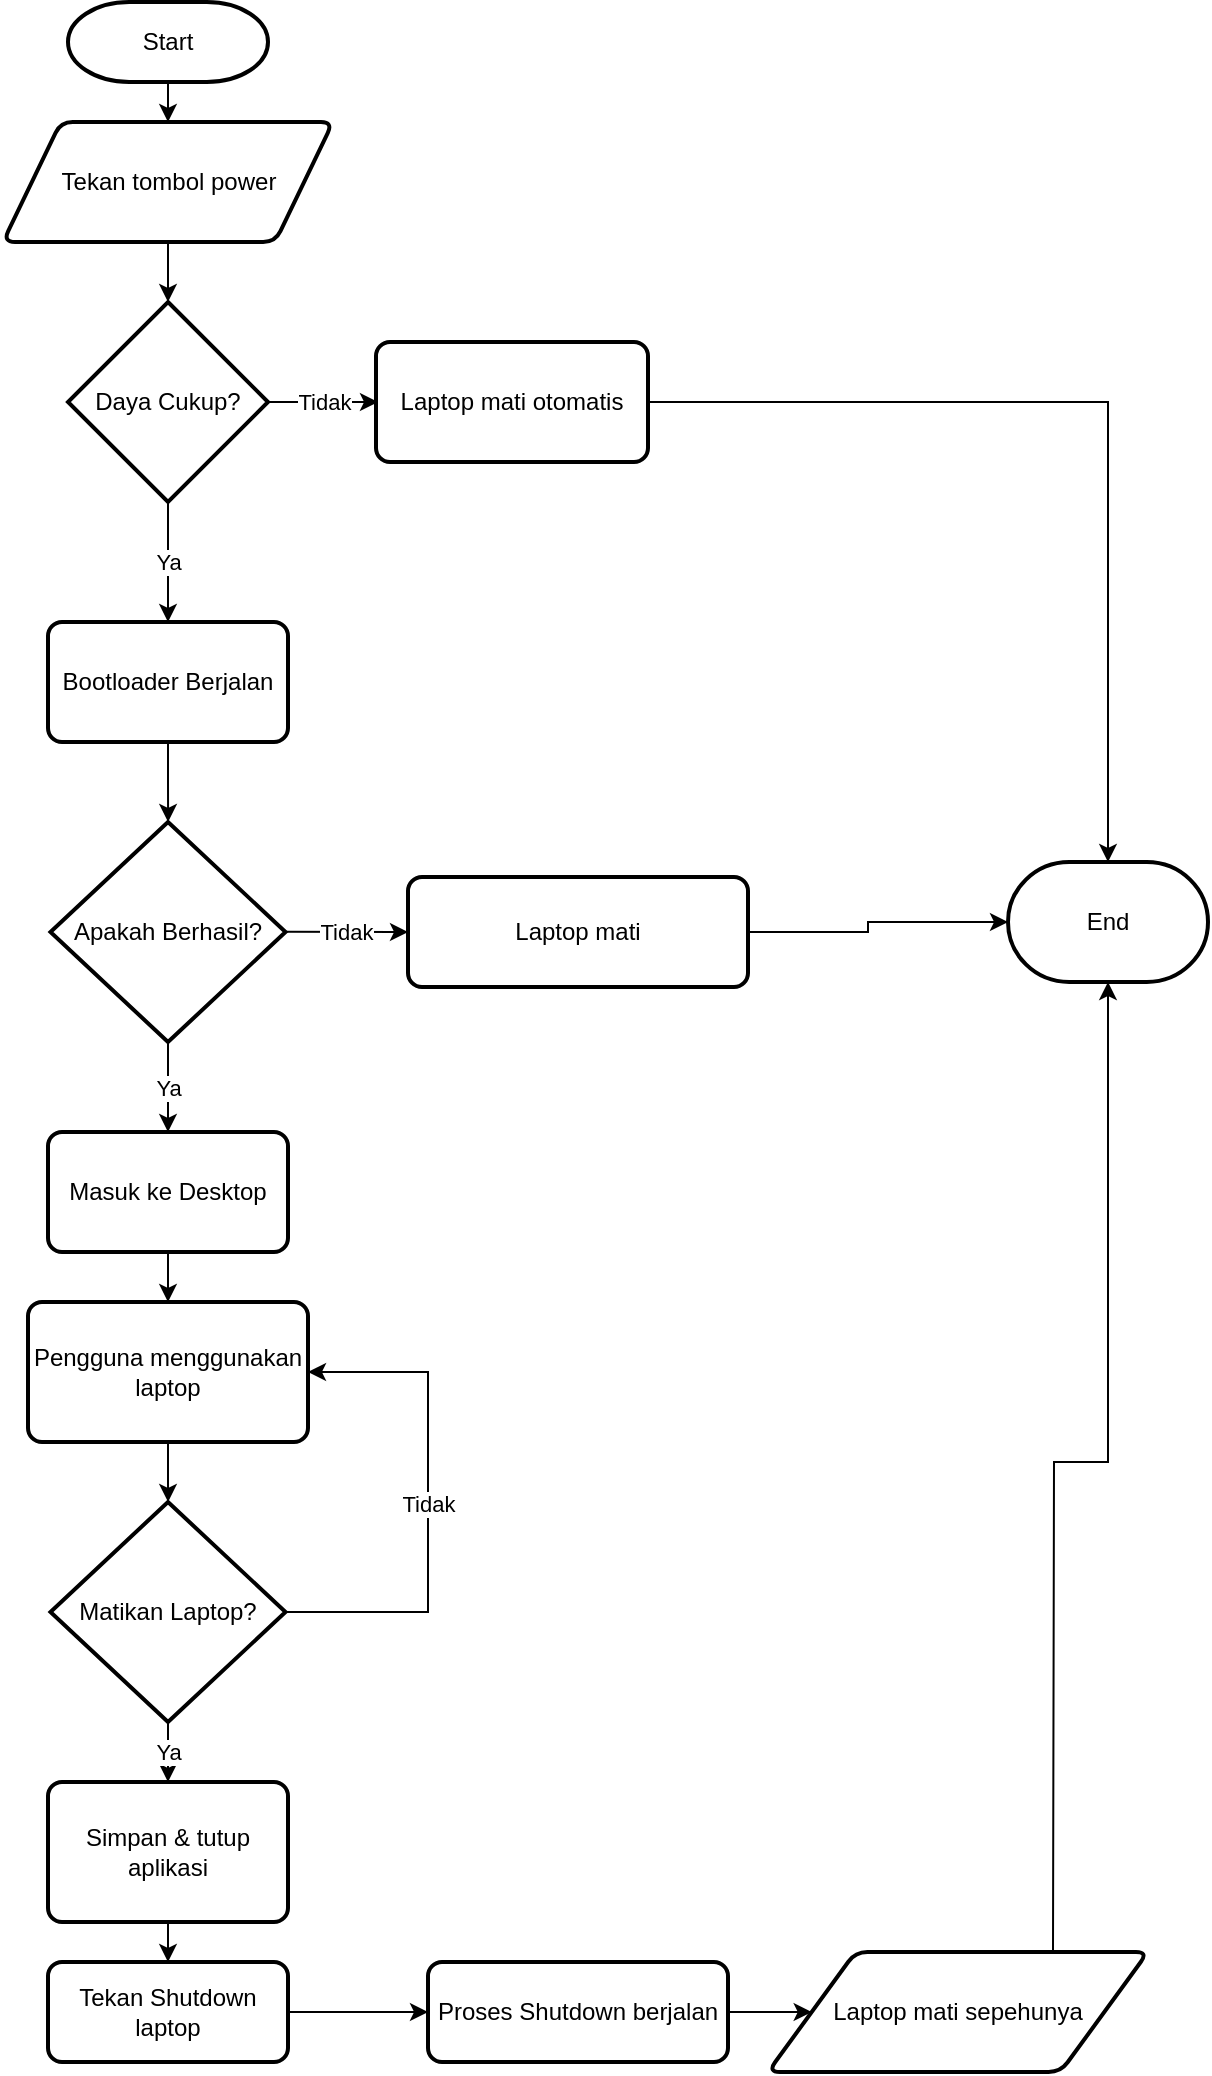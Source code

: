 <mxfile version="26.1.0">
  <diagram id="C5RBs43oDa-KdzZeNtuy" name="Page-1">
    <mxGraphModel dx="1500" dy="933" grid="1" gridSize="10" guides="1" tooltips="1" connect="1" arrows="1" fold="1" page="1" pageScale="1" pageWidth="827" pageHeight="1169" math="0" shadow="0">
      <root>
        <mxCell id="WIyWlLk6GJQsqaUBKTNV-0" />
        <mxCell id="WIyWlLk6GJQsqaUBKTNV-1" parent="WIyWlLk6GJQsqaUBKTNV-0" />
        <mxCell id="TseNVdiT5VvzMBGLSxzD-7" value="" style="edgeStyle=orthogonalEdgeStyle;rounded=0;orthogonalLoop=1;jettySize=auto;html=1;" edge="1" parent="WIyWlLk6GJQsqaUBKTNV-1" source="TseNVdiT5VvzMBGLSxzD-4" target="TseNVdiT5VvzMBGLSxzD-6">
          <mxGeometry relative="1" as="geometry" />
        </mxCell>
        <mxCell id="TseNVdiT5VvzMBGLSxzD-4" value="Start" style="strokeWidth=2;html=1;shape=mxgraph.flowchart.terminator;whiteSpace=wrap;" vertex="1" parent="WIyWlLk6GJQsqaUBKTNV-1">
          <mxGeometry x="200" y="20" width="100" height="40" as="geometry" />
        </mxCell>
        <mxCell id="TseNVdiT5VvzMBGLSxzD-9" value="" style="edgeStyle=orthogonalEdgeStyle;rounded=0;orthogonalLoop=1;jettySize=auto;html=1;" edge="1" parent="WIyWlLk6GJQsqaUBKTNV-1" source="TseNVdiT5VvzMBGLSxzD-6" target="TseNVdiT5VvzMBGLSxzD-8">
          <mxGeometry relative="1" as="geometry" />
        </mxCell>
        <mxCell id="TseNVdiT5VvzMBGLSxzD-6" value="Tekan tombol power" style="shape=parallelogram;html=1;strokeWidth=2;perimeter=parallelogramPerimeter;whiteSpace=wrap;rounded=1;arcSize=12;size=0.175;" vertex="1" parent="WIyWlLk6GJQsqaUBKTNV-1">
          <mxGeometry x="167.5" y="80" width="165" height="60" as="geometry" />
        </mxCell>
        <mxCell id="TseNVdiT5VvzMBGLSxzD-8" value="Daya Cukup?" style="strokeWidth=2;html=1;shape=mxgraph.flowchart.decision;whiteSpace=wrap;" vertex="1" parent="WIyWlLk6GJQsqaUBKTNV-1">
          <mxGeometry x="200" y="170" width="100" height="100" as="geometry" />
        </mxCell>
        <mxCell id="TseNVdiT5VvzMBGLSxzD-30" value="" style="edgeStyle=orthogonalEdgeStyle;rounded=0;orthogonalLoop=1;jettySize=auto;html=1;" edge="1" parent="WIyWlLk6GJQsqaUBKTNV-1" source="TseNVdiT5VvzMBGLSxzD-10" target="TseNVdiT5VvzMBGLSxzD-29">
          <mxGeometry relative="1" as="geometry" />
        </mxCell>
        <mxCell id="TseNVdiT5VvzMBGLSxzD-10" value="Bootloader Berjalan" style="rounded=1;whiteSpace=wrap;html=1;absoluteArcSize=1;arcSize=14;strokeWidth=2;" vertex="1" parent="WIyWlLk6GJQsqaUBKTNV-1">
          <mxGeometry x="190" y="330" width="120" height="60" as="geometry" />
        </mxCell>
        <mxCell id="TseNVdiT5VvzMBGLSxzD-17" value="" style="endArrow=classic;html=1;rounded=0;exitX=0.5;exitY=1;exitDx=0;exitDy=0;exitPerimeter=0;" edge="1" parent="WIyWlLk6GJQsqaUBKTNV-1" source="TseNVdiT5VvzMBGLSxzD-8" target="TseNVdiT5VvzMBGLSxzD-10">
          <mxGeometry relative="1" as="geometry">
            <mxPoint x="210" y="290" as="sourcePoint" />
            <mxPoint x="310" y="290" as="targetPoint" />
          </mxGeometry>
        </mxCell>
        <mxCell id="TseNVdiT5VvzMBGLSxzD-18" value="Ya" style="edgeLabel;resizable=0;html=1;;align=center;verticalAlign=middle;" connectable="0" vertex="1" parent="TseNVdiT5VvzMBGLSxzD-17">
          <mxGeometry relative="1" as="geometry" />
        </mxCell>
        <mxCell id="TseNVdiT5VvzMBGLSxzD-21" value="" style="endArrow=classic;html=1;rounded=0;entryX=0;entryY=0.5;entryDx=0;entryDy=0;exitX=1;exitY=0.5;exitDx=0;exitDy=0;exitPerimeter=0;" edge="1" parent="WIyWlLk6GJQsqaUBKTNV-1" source="TseNVdiT5VvzMBGLSxzD-8">
          <mxGeometry relative="1" as="geometry">
            <mxPoint x="293.5" y="220" as="sourcePoint" />
            <mxPoint x="355" y="220" as="targetPoint" />
          </mxGeometry>
        </mxCell>
        <mxCell id="TseNVdiT5VvzMBGLSxzD-22" value="Tidak" style="edgeLabel;resizable=0;html=1;;align=center;verticalAlign=middle;" connectable="0" vertex="1" parent="TseNVdiT5VvzMBGLSxzD-21">
          <mxGeometry relative="1" as="geometry" />
        </mxCell>
        <mxCell id="TseNVdiT5VvzMBGLSxzD-23" value="Laptop mati otomatis" style="rounded=1;whiteSpace=wrap;html=1;absoluteArcSize=1;arcSize=14;strokeWidth=2;" vertex="1" parent="WIyWlLk6GJQsqaUBKTNV-1">
          <mxGeometry x="354" y="190" width="136" height="60" as="geometry" />
        </mxCell>
        <mxCell id="TseNVdiT5VvzMBGLSxzD-29" value="Apakah Berhasil?" style="strokeWidth=2;html=1;shape=mxgraph.flowchart.decision;whiteSpace=wrap;" vertex="1" parent="WIyWlLk6GJQsqaUBKTNV-1">
          <mxGeometry x="191.25" y="430" width="117.5" height="110" as="geometry" />
        </mxCell>
        <mxCell id="TseNVdiT5VvzMBGLSxzD-31" value="" style="endArrow=classic;html=1;rounded=0;entryX=0.5;entryY=0;entryDx=0;entryDy=0;" edge="1" parent="WIyWlLk6GJQsqaUBKTNV-1" target="TseNVdiT5VvzMBGLSxzD-33">
          <mxGeometry relative="1" as="geometry">
            <mxPoint x="250" y="540" as="sourcePoint" />
            <mxPoint x="250" y="580" as="targetPoint" />
          </mxGeometry>
        </mxCell>
        <mxCell id="TseNVdiT5VvzMBGLSxzD-32" value="Ya" style="edgeLabel;resizable=0;html=1;;align=center;verticalAlign=middle;" connectable="0" vertex="1" parent="TseNVdiT5VvzMBGLSxzD-31">
          <mxGeometry relative="1" as="geometry" />
        </mxCell>
        <mxCell id="TseNVdiT5VvzMBGLSxzD-42" value="" style="edgeStyle=orthogonalEdgeStyle;rounded=0;orthogonalLoop=1;jettySize=auto;html=1;" edge="1" parent="WIyWlLk6GJQsqaUBKTNV-1" source="TseNVdiT5VvzMBGLSxzD-33" target="TseNVdiT5VvzMBGLSxzD-40">
          <mxGeometry relative="1" as="geometry" />
        </mxCell>
        <mxCell id="TseNVdiT5VvzMBGLSxzD-33" value="Masuk ke Desktop" style="rounded=1;whiteSpace=wrap;html=1;absoluteArcSize=1;arcSize=14;strokeWidth=2;" vertex="1" parent="WIyWlLk6GJQsqaUBKTNV-1">
          <mxGeometry x="190" y="585" width="120" height="60" as="geometry" />
        </mxCell>
        <mxCell id="TseNVdiT5VvzMBGLSxzD-36" value="" style="endArrow=classic;html=1;rounded=0;exitX=1;exitY=0.5;exitDx=0;exitDy=0;exitPerimeter=0;entryX=0;entryY=0.5;entryDx=0;entryDy=0;" edge="1" parent="WIyWlLk6GJQsqaUBKTNV-1" target="TseNVdiT5VvzMBGLSxzD-38">
          <mxGeometry relative="1" as="geometry">
            <mxPoint x="308.75" y="484.88" as="sourcePoint" />
            <mxPoint x="360" y="484.88" as="targetPoint" />
          </mxGeometry>
        </mxCell>
        <mxCell id="TseNVdiT5VvzMBGLSxzD-37" value="Tidak" style="edgeLabel;resizable=0;html=1;;align=center;verticalAlign=middle;" connectable="0" vertex="1" parent="TseNVdiT5VvzMBGLSxzD-36">
          <mxGeometry relative="1" as="geometry" />
        </mxCell>
        <mxCell id="TseNVdiT5VvzMBGLSxzD-38" value="Laptop mati" style="rounded=1;whiteSpace=wrap;html=1;absoluteArcSize=1;arcSize=14;strokeWidth=2;" vertex="1" parent="WIyWlLk6GJQsqaUBKTNV-1">
          <mxGeometry x="370" y="457.5" width="170" height="55" as="geometry" />
        </mxCell>
        <mxCell id="TseNVdiT5VvzMBGLSxzD-44" value="" style="edgeStyle=orthogonalEdgeStyle;rounded=0;orthogonalLoop=1;jettySize=auto;html=1;" edge="1" parent="WIyWlLk6GJQsqaUBKTNV-1" source="TseNVdiT5VvzMBGLSxzD-40" target="TseNVdiT5VvzMBGLSxzD-43">
          <mxGeometry relative="1" as="geometry" />
        </mxCell>
        <mxCell id="TseNVdiT5VvzMBGLSxzD-40" value="Pengguna menggunakan laptop" style="rounded=1;whiteSpace=wrap;html=1;absoluteArcSize=1;arcSize=14;strokeWidth=2;" vertex="1" parent="WIyWlLk6GJQsqaUBKTNV-1">
          <mxGeometry x="180" y="670" width="140" height="70" as="geometry" />
        </mxCell>
        <mxCell id="TseNVdiT5VvzMBGLSxzD-43" value="Matikan Laptop?" style="strokeWidth=2;html=1;shape=mxgraph.flowchart.decision;whiteSpace=wrap;" vertex="1" parent="WIyWlLk6GJQsqaUBKTNV-1">
          <mxGeometry x="191.25" y="770" width="117.5" height="110" as="geometry" />
        </mxCell>
        <mxCell id="TseNVdiT5VvzMBGLSxzD-54" value="" style="edgeStyle=orthogonalEdgeStyle;rounded=0;orthogonalLoop=1;jettySize=auto;html=1;" edge="1" parent="WIyWlLk6GJQsqaUBKTNV-1" source="TseNVdiT5VvzMBGLSxzD-45" target="TseNVdiT5VvzMBGLSxzD-53">
          <mxGeometry relative="1" as="geometry" />
        </mxCell>
        <mxCell id="TseNVdiT5VvzMBGLSxzD-45" value="Simpan &amp;amp; tutup aplikasi" style="rounded=1;whiteSpace=wrap;html=1;absoluteArcSize=1;arcSize=14;strokeWidth=2;" vertex="1" parent="WIyWlLk6GJQsqaUBKTNV-1">
          <mxGeometry x="190" y="910" width="120" height="70" as="geometry" />
        </mxCell>
        <mxCell id="TseNVdiT5VvzMBGLSxzD-48" value="" style="endArrow=classic;html=1;rounded=0;entryX=0.5;entryY=0;entryDx=0;entryDy=0;exitX=0.5;exitY=1;exitDx=0;exitDy=0;exitPerimeter=0;" edge="1" parent="WIyWlLk6GJQsqaUBKTNV-1" source="TseNVdiT5VvzMBGLSxzD-43" target="TseNVdiT5VvzMBGLSxzD-45">
          <mxGeometry relative="1" as="geometry">
            <mxPoint x="249.57" y="865" as="sourcePoint" />
            <mxPoint x="249.57" y="910" as="targetPoint" />
          </mxGeometry>
        </mxCell>
        <mxCell id="TseNVdiT5VvzMBGLSxzD-49" value="Ya" style="edgeLabel;resizable=0;html=1;;align=center;verticalAlign=middle;" connectable="0" vertex="1" parent="TseNVdiT5VvzMBGLSxzD-48">
          <mxGeometry relative="1" as="geometry" />
        </mxCell>
        <mxCell id="TseNVdiT5VvzMBGLSxzD-50" value="" style="endArrow=classic;html=1;rounded=0;exitX=1;exitY=0.5;exitDx=0;exitDy=0;exitPerimeter=0;entryX=1;entryY=0.5;entryDx=0;entryDy=0;" edge="1" parent="WIyWlLk6GJQsqaUBKTNV-1" source="TseNVdiT5VvzMBGLSxzD-43" target="TseNVdiT5VvzMBGLSxzD-40">
          <mxGeometry relative="1" as="geometry">
            <mxPoint x="320" y="824.79" as="sourcePoint" />
            <mxPoint x="390" y="825" as="targetPoint" />
            <Array as="points">
              <mxPoint x="380" y="825" />
              <mxPoint x="380" y="740" />
              <mxPoint x="380" y="705" />
            </Array>
          </mxGeometry>
        </mxCell>
        <mxCell id="TseNVdiT5VvzMBGLSxzD-51" value="Tidak" style="edgeLabel;resizable=0;html=1;;align=center;verticalAlign=middle;" connectable="0" vertex="1" parent="TseNVdiT5VvzMBGLSxzD-50">
          <mxGeometry relative="1" as="geometry" />
        </mxCell>
        <mxCell id="TseNVdiT5VvzMBGLSxzD-56" value="" style="edgeStyle=orthogonalEdgeStyle;rounded=0;orthogonalLoop=1;jettySize=auto;html=1;entryX=0;entryY=0.5;entryDx=0;entryDy=0;" edge="1" parent="WIyWlLk6GJQsqaUBKTNV-1" source="TseNVdiT5VvzMBGLSxzD-53" target="TseNVdiT5VvzMBGLSxzD-59">
          <mxGeometry relative="1" as="geometry">
            <mxPoint x="371.85" y="1025" as="targetPoint" />
          </mxGeometry>
        </mxCell>
        <mxCell id="TseNVdiT5VvzMBGLSxzD-53" value="Tekan Shutdown laptop" style="rounded=1;whiteSpace=wrap;html=1;absoluteArcSize=1;arcSize=14;strokeWidth=2;" vertex="1" parent="WIyWlLk6GJQsqaUBKTNV-1">
          <mxGeometry x="190" y="1000" width="120" height="50" as="geometry" />
        </mxCell>
        <mxCell id="TseNVdiT5VvzMBGLSxzD-61" value="" style="edgeStyle=orthogonalEdgeStyle;rounded=0;orthogonalLoop=1;jettySize=auto;html=1;" edge="1" parent="WIyWlLk6GJQsqaUBKTNV-1" source="TseNVdiT5VvzMBGLSxzD-59" target="TseNVdiT5VvzMBGLSxzD-60">
          <mxGeometry relative="1" as="geometry" />
        </mxCell>
        <mxCell id="TseNVdiT5VvzMBGLSxzD-59" value="Proses Shutdown berjalan" style="rounded=1;whiteSpace=wrap;html=1;absoluteArcSize=1;arcSize=14;strokeWidth=2;" vertex="1" parent="WIyWlLk6GJQsqaUBKTNV-1">
          <mxGeometry x="380" y="1000" width="150" height="50" as="geometry" />
        </mxCell>
        <mxCell id="TseNVdiT5VvzMBGLSxzD-60" value="Laptop mati sepehunya" style="shape=parallelogram;html=1;strokeWidth=2;perimeter=parallelogramPerimeter;whiteSpace=wrap;rounded=1;arcSize=12;size=0.23;" vertex="1" parent="WIyWlLk6GJQsqaUBKTNV-1">
          <mxGeometry x="550" y="995" width="190" height="60" as="geometry" />
        </mxCell>
        <mxCell id="TseNVdiT5VvzMBGLSxzD-62" value="End" style="strokeWidth=2;html=1;shape=mxgraph.flowchart.terminator;whiteSpace=wrap;" vertex="1" parent="WIyWlLk6GJQsqaUBKTNV-1">
          <mxGeometry x="670" y="450" width="100" height="60" as="geometry" />
        </mxCell>
        <mxCell id="TseNVdiT5VvzMBGLSxzD-63" value="" style="endArrow=classic;html=1;rounded=0;exitX=0.75;exitY=0;exitDx=0;exitDy=0;entryX=0.5;entryY=1;entryDx=0;entryDy=0;entryPerimeter=0;" edge="1" parent="WIyWlLk6GJQsqaUBKTNV-1" source="TseNVdiT5VvzMBGLSxzD-60" target="TseNVdiT5VvzMBGLSxzD-62">
          <mxGeometry width="50" height="50" relative="1" as="geometry">
            <mxPoint x="660" y="990" as="sourcePoint" />
            <mxPoint x="690" y="590" as="targetPoint" />
            <Array as="points">
              <mxPoint x="693" y="750" />
              <mxPoint x="720" y="750" />
            </Array>
          </mxGeometry>
        </mxCell>
        <mxCell id="TseNVdiT5VvzMBGLSxzD-67" value="" style="endArrow=classic;html=1;rounded=0;exitX=1;exitY=0.5;exitDx=0;exitDy=0;entryX=0;entryY=0.5;entryDx=0;entryDy=0;entryPerimeter=0;" edge="1" parent="WIyWlLk6GJQsqaUBKTNV-1" source="TseNVdiT5VvzMBGLSxzD-38" target="TseNVdiT5VvzMBGLSxzD-62">
          <mxGeometry width="50" height="50" relative="1" as="geometry">
            <mxPoint x="550" y="460" as="sourcePoint" />
            <mxPoint x="600" y="410" as="targetPoint" />
            <Array as="points">
              <mxPoint x="600" y="485" />
              <mxPoint x="600" y="480" />
            </Array>
          </mxGeometry>
        </mxCell>
        <mxCell id="TseNVdiT5VvzMBGLSxzD-68" value="" style="endArrow=classic;html=1;rounded=0;exitX=1;exitY=0.5;exitDx=0;exitDy=0;entryX=0.5;entryY=0;entryDx=0;entryDy=0;entryPerimeter=0;" edge="1" parent="WIyWlLk6GJQsqaUBKTNV-1" source="TseNVdiT5VvzMBGLSxzD-23" target="TseNVdiT5VvzMBGLSxzD-62">
          <mxGeometry width="50" height="50" relative="1" as="geometry">
            <mxPoint x="590" y="250" as="sourcePoint" />
            <mxPoint x="640" y="200" as="targetPoint" />
            <Array as="points">
              <mxPoint x="720" y="220" />
            </Array>
          </mxGeometry>
        </mxCell>
      </root>
    </mxGraphModel>
  </diagram>
</mxfile>
